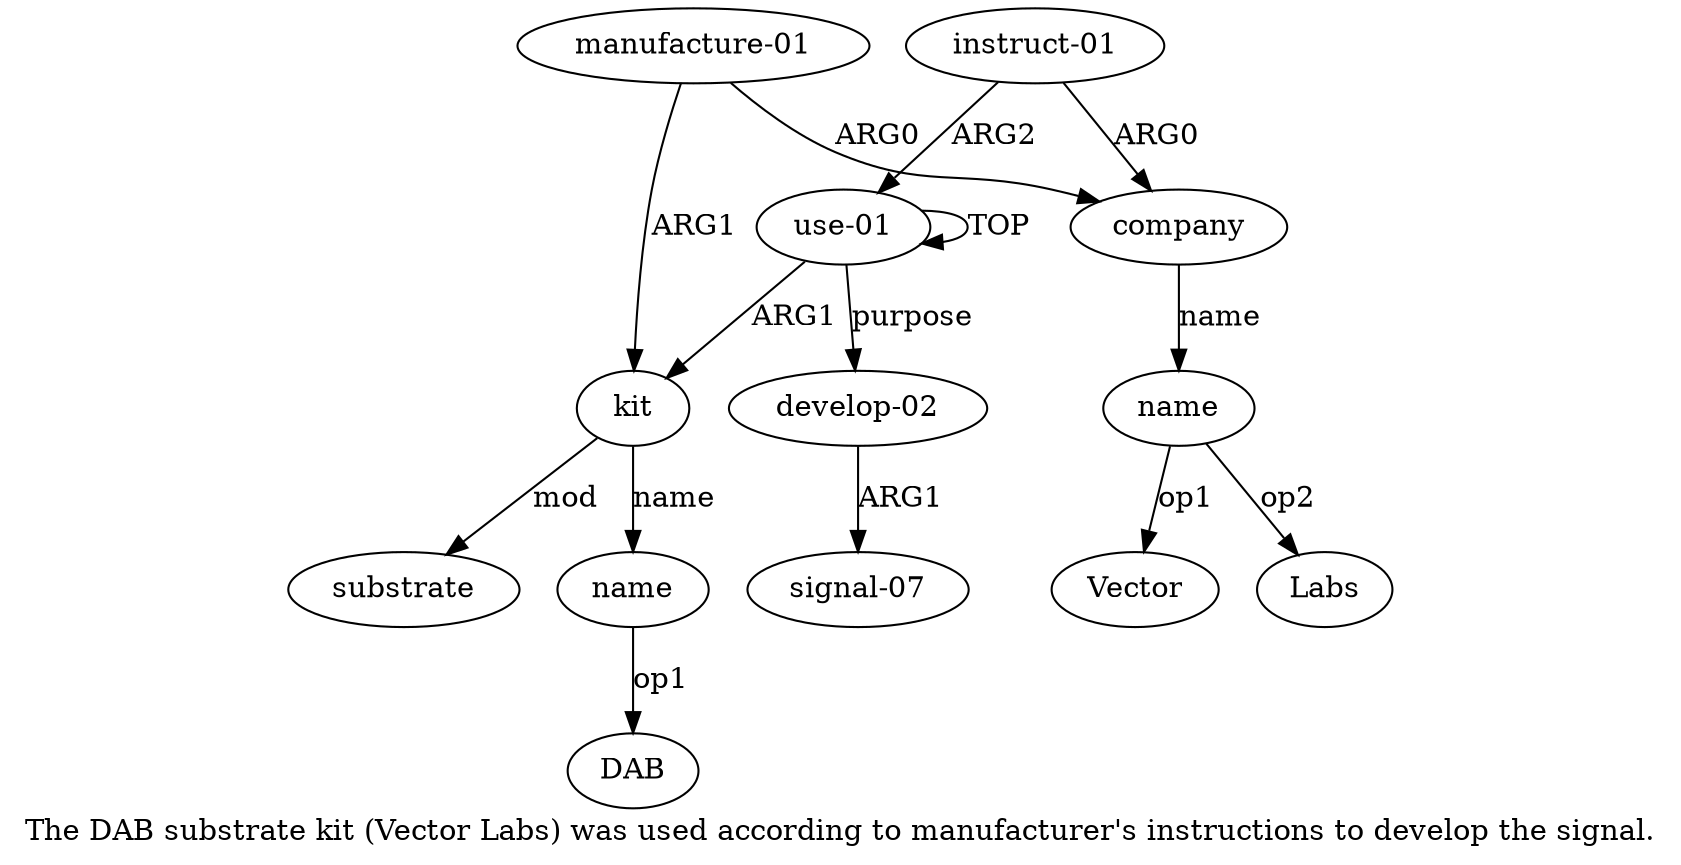 digraph  {
	graph [label="The DAB substrate kit (Vector Labs) was used according to manufacturer's instructions to develop the signal."];
	node [label="\N"];
	"a5 Vector"	 [color=black,
		gold_ind=-1,
		gold_label=Vector,
		label=Vector,
		test_ind=-1,
		test_label=Vector];
	"a2 DAB"	 [color=black,
		gold_ind=-1,
		gold_label=DAB,
		label=DAB,
		test_ind=-1,
		test_label=DAB];
	"a5 Labs"	 [color=black,
		gold_ind=-1,
		gold_label=Labs,
		label=Labs,
		test_ind=-1,
		test_label=Labs];
	a1	 [color=black,
		gold_ind=1,
		gold_label=kit,
		label=kit,
		test_ind=1,
		test_label=kit];
	a2	 [color=black,
		gold_ind=2,
		gold_label=name,
		label=name,
		test_ind=2,
		test_label=name];
	a1 -> a2 [key=0,
	color=black,
	gold_label=name,
	label=name,
	test_label=name];
a6 [color=black,
	gold_ind=6,
	gold_label=substrate,
	label=substrate,
	test_ind=6,
	test_label=substrate];
a1 -> a6 [key=0,
color=black,
gold_label=mod,
label=mod,
test_label=mod];
a0 [color=black,
gold_ind=0,
gold_label="use-01",
label="use-01",
test_ind=0,
test_label="use-01"];
a0 -> a1 [key=0,
color=black,
gold_label=ARG1,
label=ARG1,
test_label=ARG1];
a0 -> a0 [key=0,
color=black,
gold_label=TOP,
label=TOP,
test_label=TOP];
a8 [color=black,
gold_ind=8,
gold_label="develop-02",
label="develop-02",
test_ind=8,
test_label="develop-02"];
a0 -> a8 [key=0,
color=black,
gold_label=purpose,
label=purpose,
test_label=purpose];
a3 [color=black,
gold_ind=3,
gold_label="manufacture-01",
label="manufacture-01",
test_ind=3,
test_label="manufacture-01"];
a3 -> a1 [key=0,
color=black,
gold_label=ARG1,
label=ARG1,
test_label=ARG1];
a4 [color=black,
gold_ind=4,
gold_label=company,
label=company,
test_ind=4,
test_label=company];
a3 -> a4 [key=0,
color=black,
gold_label=ARG0,
label=ARG0,
test_label=ARG0];
a2 -> "a2 DAB" [key=0,
color=black,
gold_label=op1,
label=op1,
test_label=op1];
a5 [color=black,
gold_ind=5,
gold_label=name,
label=name,
test_ind=5,
test_label=name];
a5 -> "a5 Vector" [key=0,
color=black,
gold_label=op1,
label=op1,
test_label=op1];
a5 -> "a5 Labs" [key=0,
color=black,
gold_label=op2,
label=op2,
test_label=op2];
a4 -> a5 [key=0,
color=black,
gold_label=name,
label=name,
test_label=name];
a7 [color=black,
gold_ind=7,
gold_label="instruct-01",
label="instruct-01",
test_ind=7,
test_label="instruct-01"];
a7 -> a0 [key=0,
color=black,
gold_label=ARG2,
label=ARG2,
test_label=ARG2];
a7 -> a4 [key=0,
color=black,
gold_label=ARG0,
label=ARG0,
test_label=ARG0];
a9 [color=black,
gold_ind=9,
gold_label="signal-07",
label="signal-07",
test_ind=9,
test_label="signal-07"];
a8 -> a9 [key=0,
color=black,
gold_label=ARG1,
label=ARG1,
test_label=ARG1];
}
